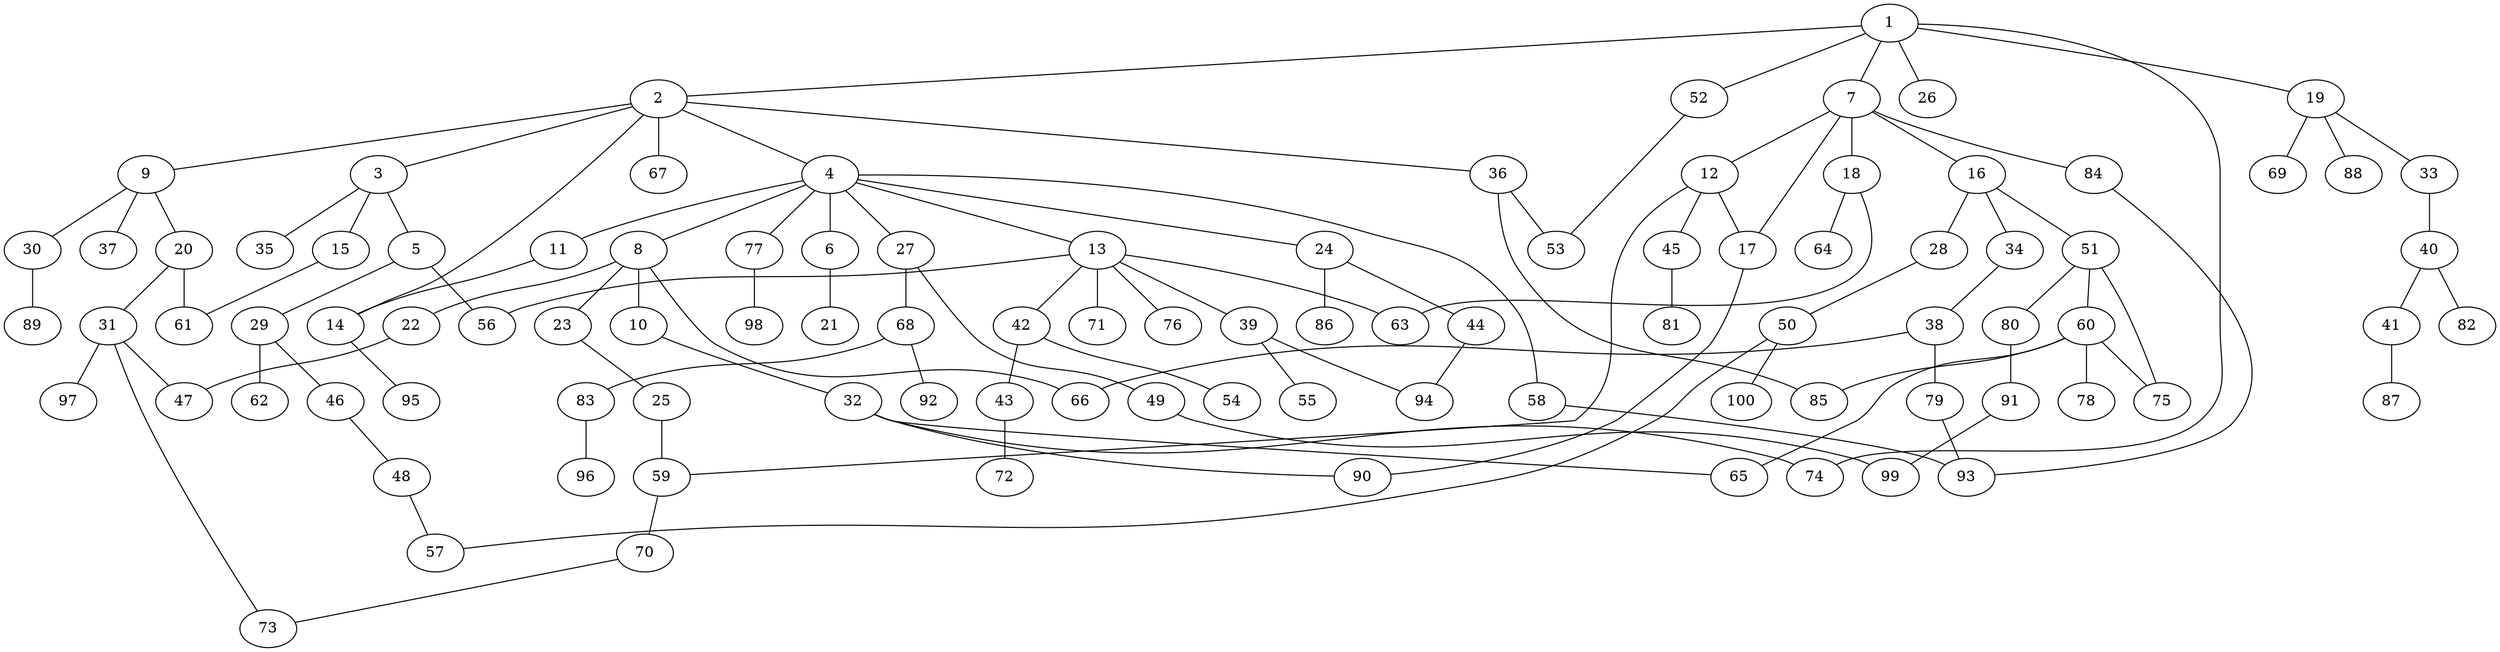 graph graphname {1--2
1--7
1--19
1--26
1--52
1--74
2--3
2--4
2--9
2--14
2--36
2--67
3--5
3--15
3--35
4--6
4--8
4--11
4--13
4--24
4--27
4--58
4--77
5--29
5--56
6--21
7--12
7--16
7--17
7--18
7--84
8--10
8--22
8--23
8--66
9--20
9--30
9--37
10--32
11--14
12--17
12--45
12--59
13--39
13--42
13--56
13--63
13--71
13--76
14--95
15--61
16--28
16--34
16--51
17--90
18--63
18--64
19--33
19--69
19--88
20--31
20--61
22--47
23--25
24--44
24--86
25--59
27--49
27--68
28--50
29--46
29--62
30--89
31--47
31--73
31--97
32--65
32--74
32--90
33--40
34--38
36--53
36--85
38--66
38--79
39--55
39--94
40--41
40--82
41--87
42--43
42--54
43--72
44--94
45--81
46--48
48--57
49--99
50--57
50--100
51--60
51--75
51--80
52--53
58--93
59--70
60--65
60--75
60--78
60--85
68--83
68--92
70--73
77--98
79--93
80--91
83--96
84--93
91--99
}